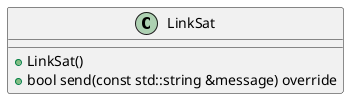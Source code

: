 @startuml

class LinkSat {
+LinkSat()
+bool send(const std::string &message) override
}

@enduml